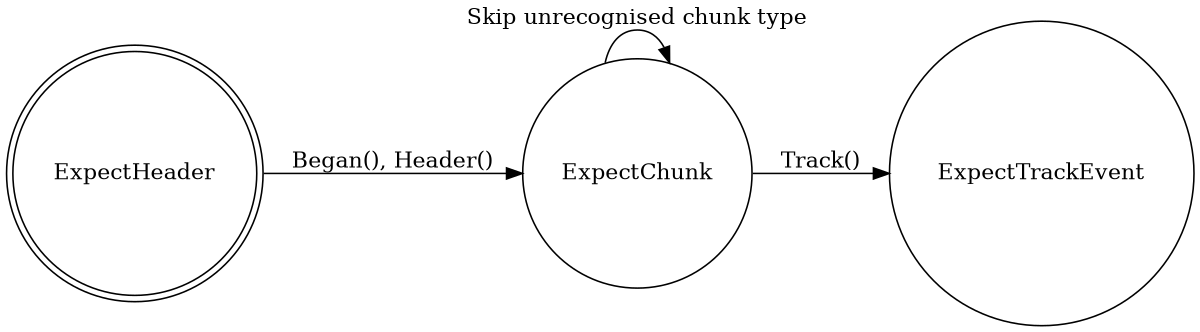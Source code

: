 // States of the Lexer. Render this with graphviz if you want.
digraph lexer_state {
	rankdir=LR;
	size="8,5"
	node [shape = doublecircle];
	ExpectHeader;

	node [shape = circle];
	ExpectChunk;

	ExpectHeader -> ExpectChunk [label="Began(), Header()"];
	ExpectChunk -> ExpectChunk [label="Skip unrecognised chunk type"];
	ExpectChunk -> ExpectTrackEvent [label="Track()"]
}